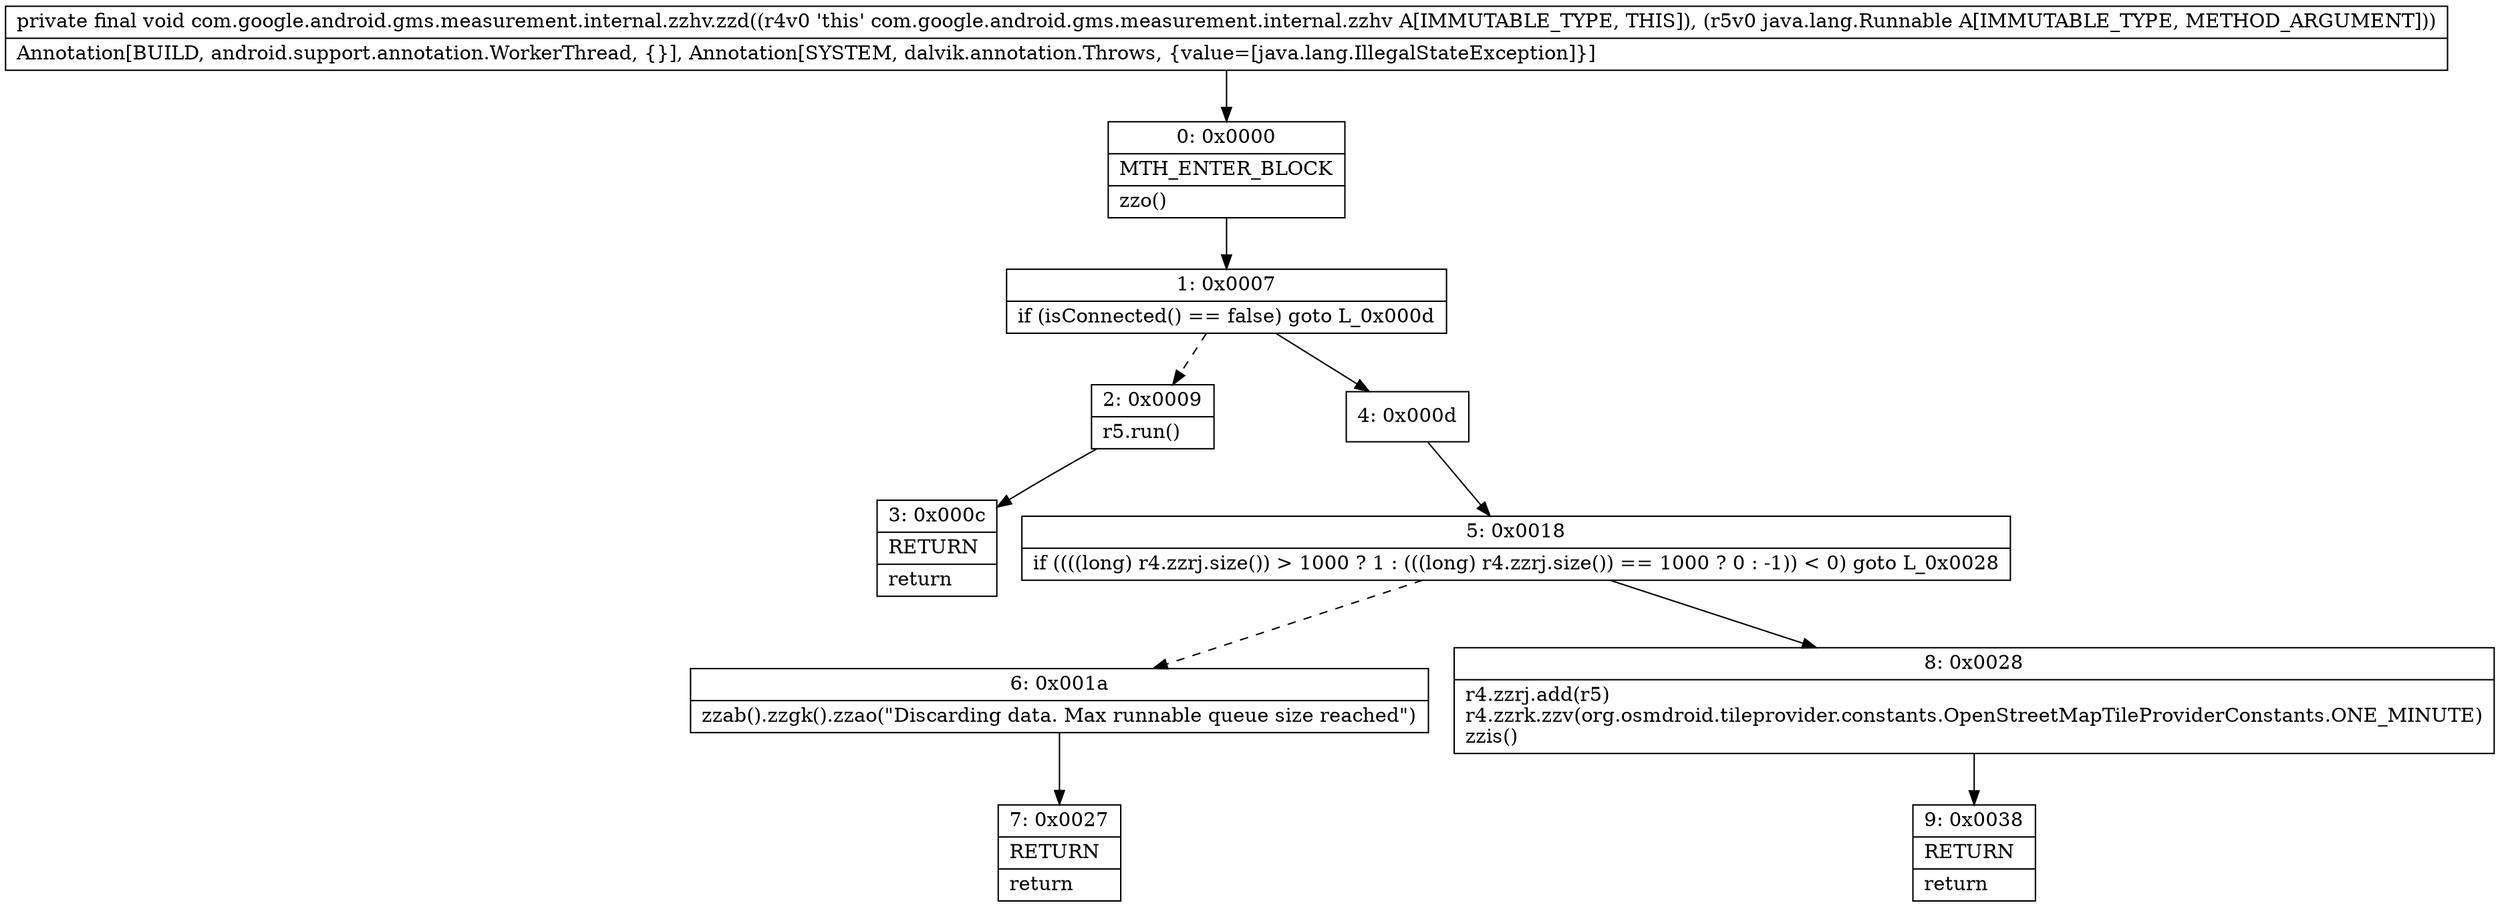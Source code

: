 digraph "CFG forcom.google.android.gms.measurement.internal.zzhv.zzd(Ljava\/lang\/Runnable;)V" {
Node_0 [shape=record,label="{0\:\ 0x0000|MTH_ENTER_BLOCK\l|zzo()\l}"];
Node_1 [shape=record,label="{1\:\ 0x0007|if (isConnected() == false) goto L_0x000d\l}"];
Node_2 [shape=record,label="{2\:\ 0x0009|r5.run()\l}"];
Node_3 [shape=record,label="{3\:\ 0x000c|RETURN\l|return\l}"];
Node_4 [shape=record,label="{4\:\ 0x000d}"];
Node_5 [shape=record,label="{5\:\ 0x0018|if ((((long) r4.zzrj.size()) \> 1000 ? 1 : (((long) r4.zzrj.size()) == 1000 ? 0 : \-1)) \< 0) goto L_0x0028\l}"];
Node_6 [shape=record,label="{6\:\ 0x001a|zzab().zzgk().zzao(\"Discarding data. Max runnable queue size reached\")\l}"];
Node_7 [shape=record,label="{7\:\ 0x0027|RETURN\l|return\l}"];
Node_8 [shape=record,label="{8\:\ 0x0028|r4.zzrj.add(r5)\lr4.zzrk.zzv(org.osmdroid.tileprovider.constants.OpenStreetMapTileProviderConstants.ONE_MINUTE)\lzzis()\l}"];
Node_9 [shape=record,label="{9\:\ 0x0038|RETURN\l|return\l}"];
MethodNode[shape=record,label="{private final void com.google.android.gms.measurement.internal.zzhv.zzd((r4v0 'this' com.google.android.gms.measurement.internal.zzhv A[IMMUTABLE_TYPE, THIS]), (r5v0 java.lang.Runnable A[IMMUTABLE_TYPE, METHOD_ARGUMENT]))  | Annotation[BUILD, android.support.annotation.WorkerThread, \{\}], Annotation[SYSTEM, dalvik.annotation.Throws, \{value=[java.lang.IllegalStateException]\}]\l}"];
MethodNode -> Node_0;
Node_0 -> Node_1;
Node_1 -> Node_2[style=dashed];
Node_1 -> Node_4;
Node_2 -> Node_3;
Node_4 -> Node_5;
Node_5 -> Node_6[style=dashed];
Node_5 -> Node_8;
Node_6 -> Node_7;
Node_8 -> Node_9;
}

